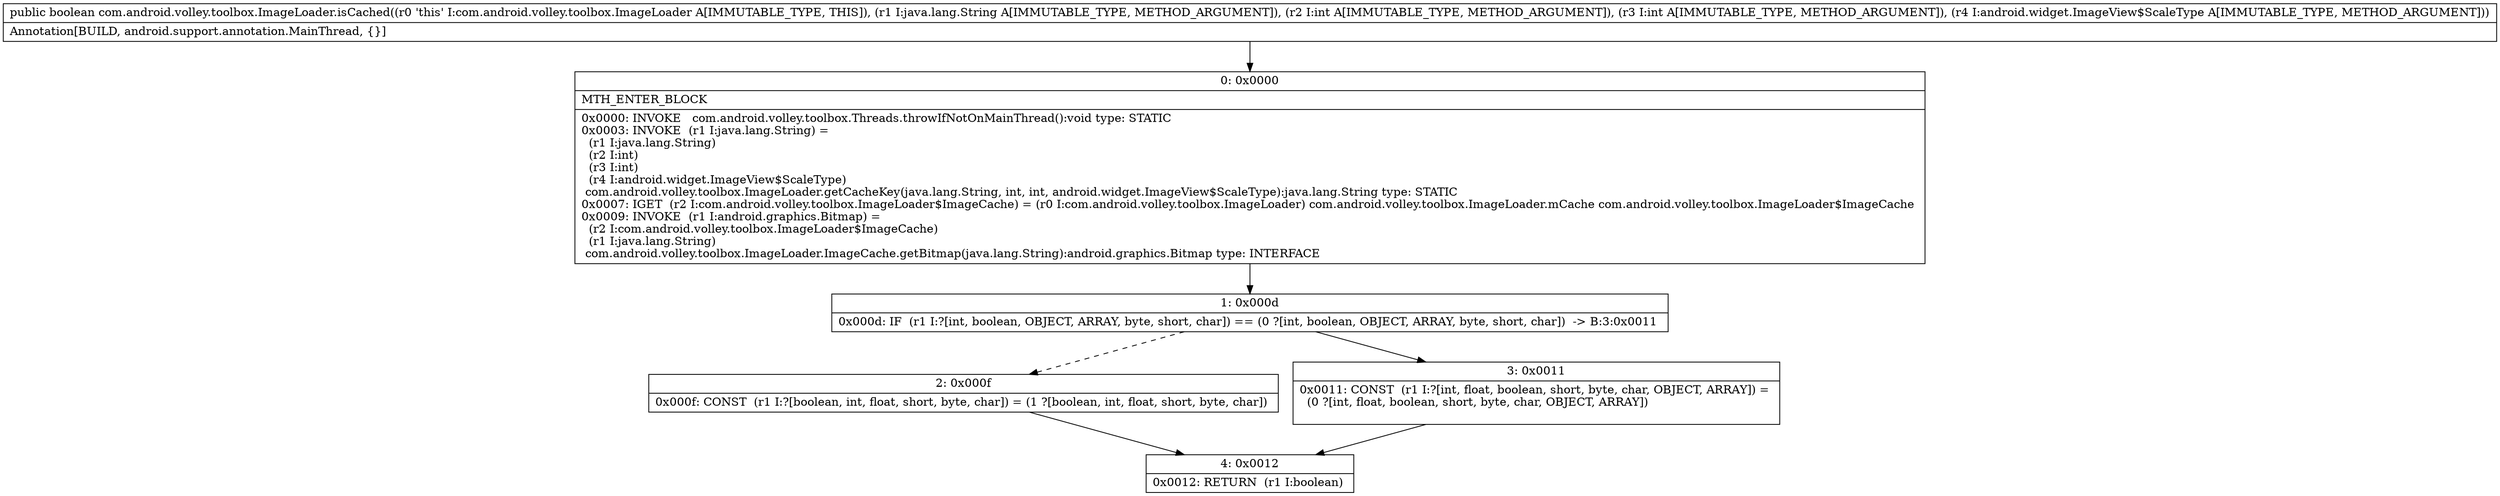 digraph "CFG forcom.android.volley.toolbox.ImageLoader.isCached(Ljava\/lang\/String;IILandroid\/widget\/ImageView$ScaleType;)Z" {
Node_0 [shape=record,label="{0\:\ 0x0000|MTH_ENTER_BLOCK\l|0x0000: INVOKE   com.android.volley.toolbox.Threads.throwIfNotOnMainThread():void type: STATIC \l0x0003: INVOKE  (r1 I:java.lang.String) = \l  (r1 I:java.lang.String)\l  (r2 I:int)\l  (r3 I:int)\l  (r4 I:android.widget.ImageView$ScaleType)\l com.android.volley.toolbox.ImageLoader.getCacheKey(java.lang.String, int, int, android.widget.ImageView$ScaleType):java.lang.String type: STATIC \l0x0007: IGET  (r2 I:com.android.volley.toolbox.ImageLoader$ImageCache) = (r0 I:com.android.volley.toolbox.ImageLoader) com.android.volley.toolbox.ImageLoader.mCache com.android.volley.toolbox.ImageLoader$ImageCache \l0x0009: INVOKE  (r1 I:android.graphics.Bitmap) = \l  (r2 I:com.android.volley.toolbox.ImageLoader$ImageCache)\l  (r1 I:java.lang.String)\l com.android.volley.toolbox.ImageLoader.ImageCache.getBitmap(java.lang.String):android.graphics.Bitmap type: INTERFACE \l}"];
Node_1 [shape=record,label="{1\:\ 0x000d|0x000d: IF  (r1 I:?[int, boolean, OBJECT, ARRAY, byte, short, char]) == (0 ?[int, boolean, OBJECT, ARRAY, byte, short, char])  \-\> B:3:0x0011 \l}"];
Node_2 [shape=record,label="{2\:\ 0x000f|0x000f: CONST  (r1 I:?[boolean, int, float, short, byte, char]) = (1 ?[boolean, int, float, short, byte, char]) \l}"];
Node_3 [shape=record,label="{3\:\ 0x0011|0x0011: CONST  (r1 I:?[int, float, boolean, short, byte, char, OBJECT, ARRAY]) = \l  (0 ?[int, float, boolean, short, byte, char, OBJECT, ARRAY])\l \l}"];
Node_4 [shape=record,label="{4\:\ 0x0012|0x0012: RETURN  (r1 I:boolean) \l}"];
MethodNode[shape=record,label="{public boolean com.android.volley.toolbox.ImageLoader.isCached((r0 'this' I:com.android.volley.toolbox.ImageLoader A[IMMUTABLE_TYPE, THIS]), (r1 I:java.lang.String A[IMMUTABLE_TYPE, METHOD_ARGUMENT]), (r2 I:int A[IMMUTABLE_TYPE, METHOD_ARGUMENT]), (r3 I:int A[IMMUTABLE_TYPE, METHOD_ARGUMENT]), (r4 I:android.widget.ImageView$ScaleType A[IMMUTABLE_TYPE, METHOD_ARGUMENT]))  | Annotation[BUILD, android.support.annotation.MainThread, \{\}]\l}"];
MethodNode -> Node_0;
Node_0 -> Node_1;
Node_1 -> Node_2[style=dashed];
Node_1 -> Node_3;
Node_2 -> Node_4;
Node_3 -> Node_4;
}

